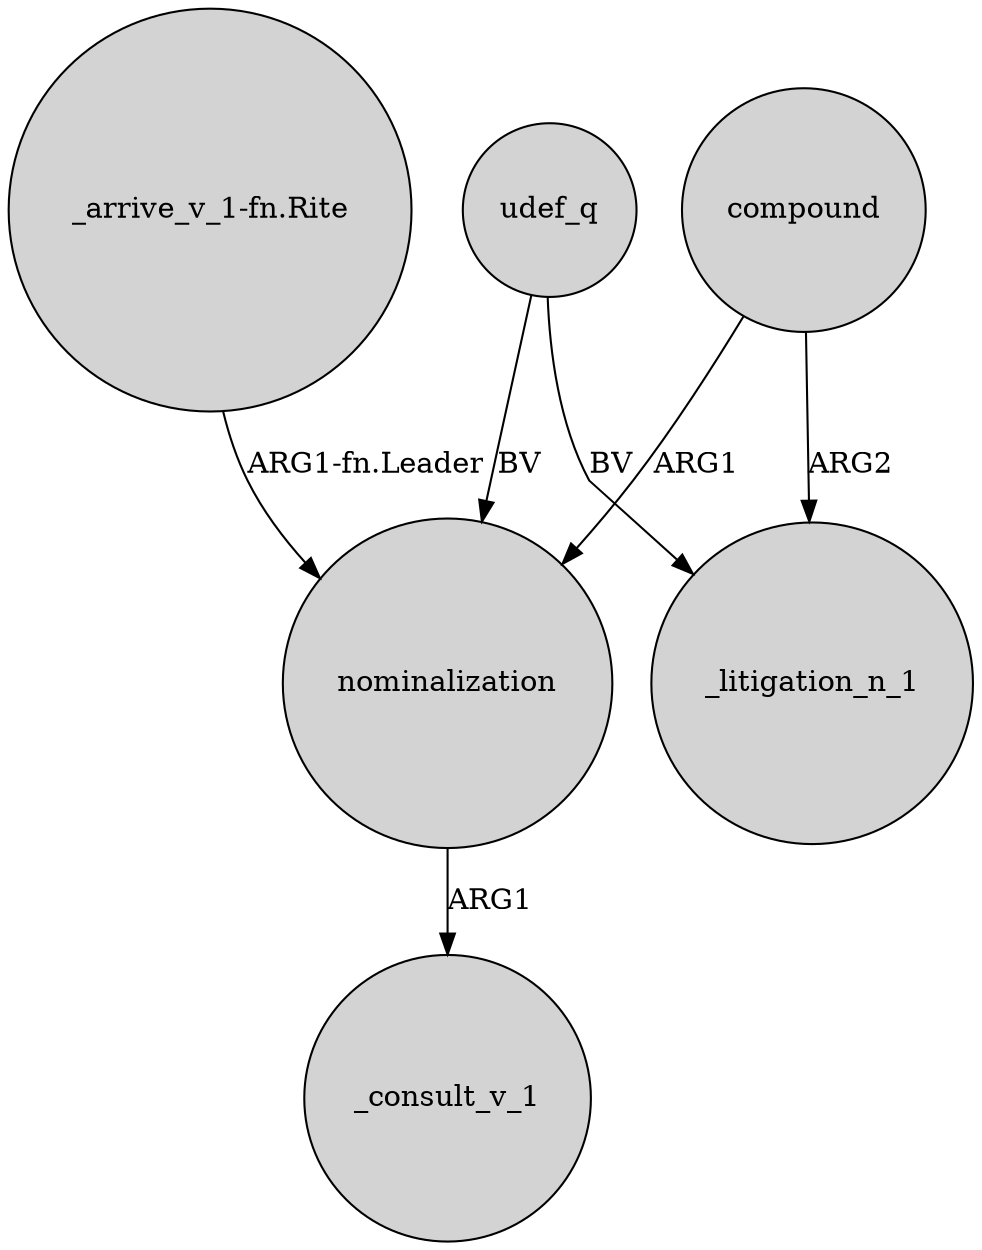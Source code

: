 digraph {
	node [shape=circle style=filled]
	nominalization -> _consult_v_1 [label=ARG1]
	"_arrive_v_1-fn.Rite" -> nominalization [label="ARG1-fn.Leader"]
	compound -> _litigation_n_1 [label=ARG2]
	compound -> nominalization [label=ARG1]
	udef_q -> _litigation_n_1 [label=BV]
	udef_q -> nominalization [label=BV]
}

